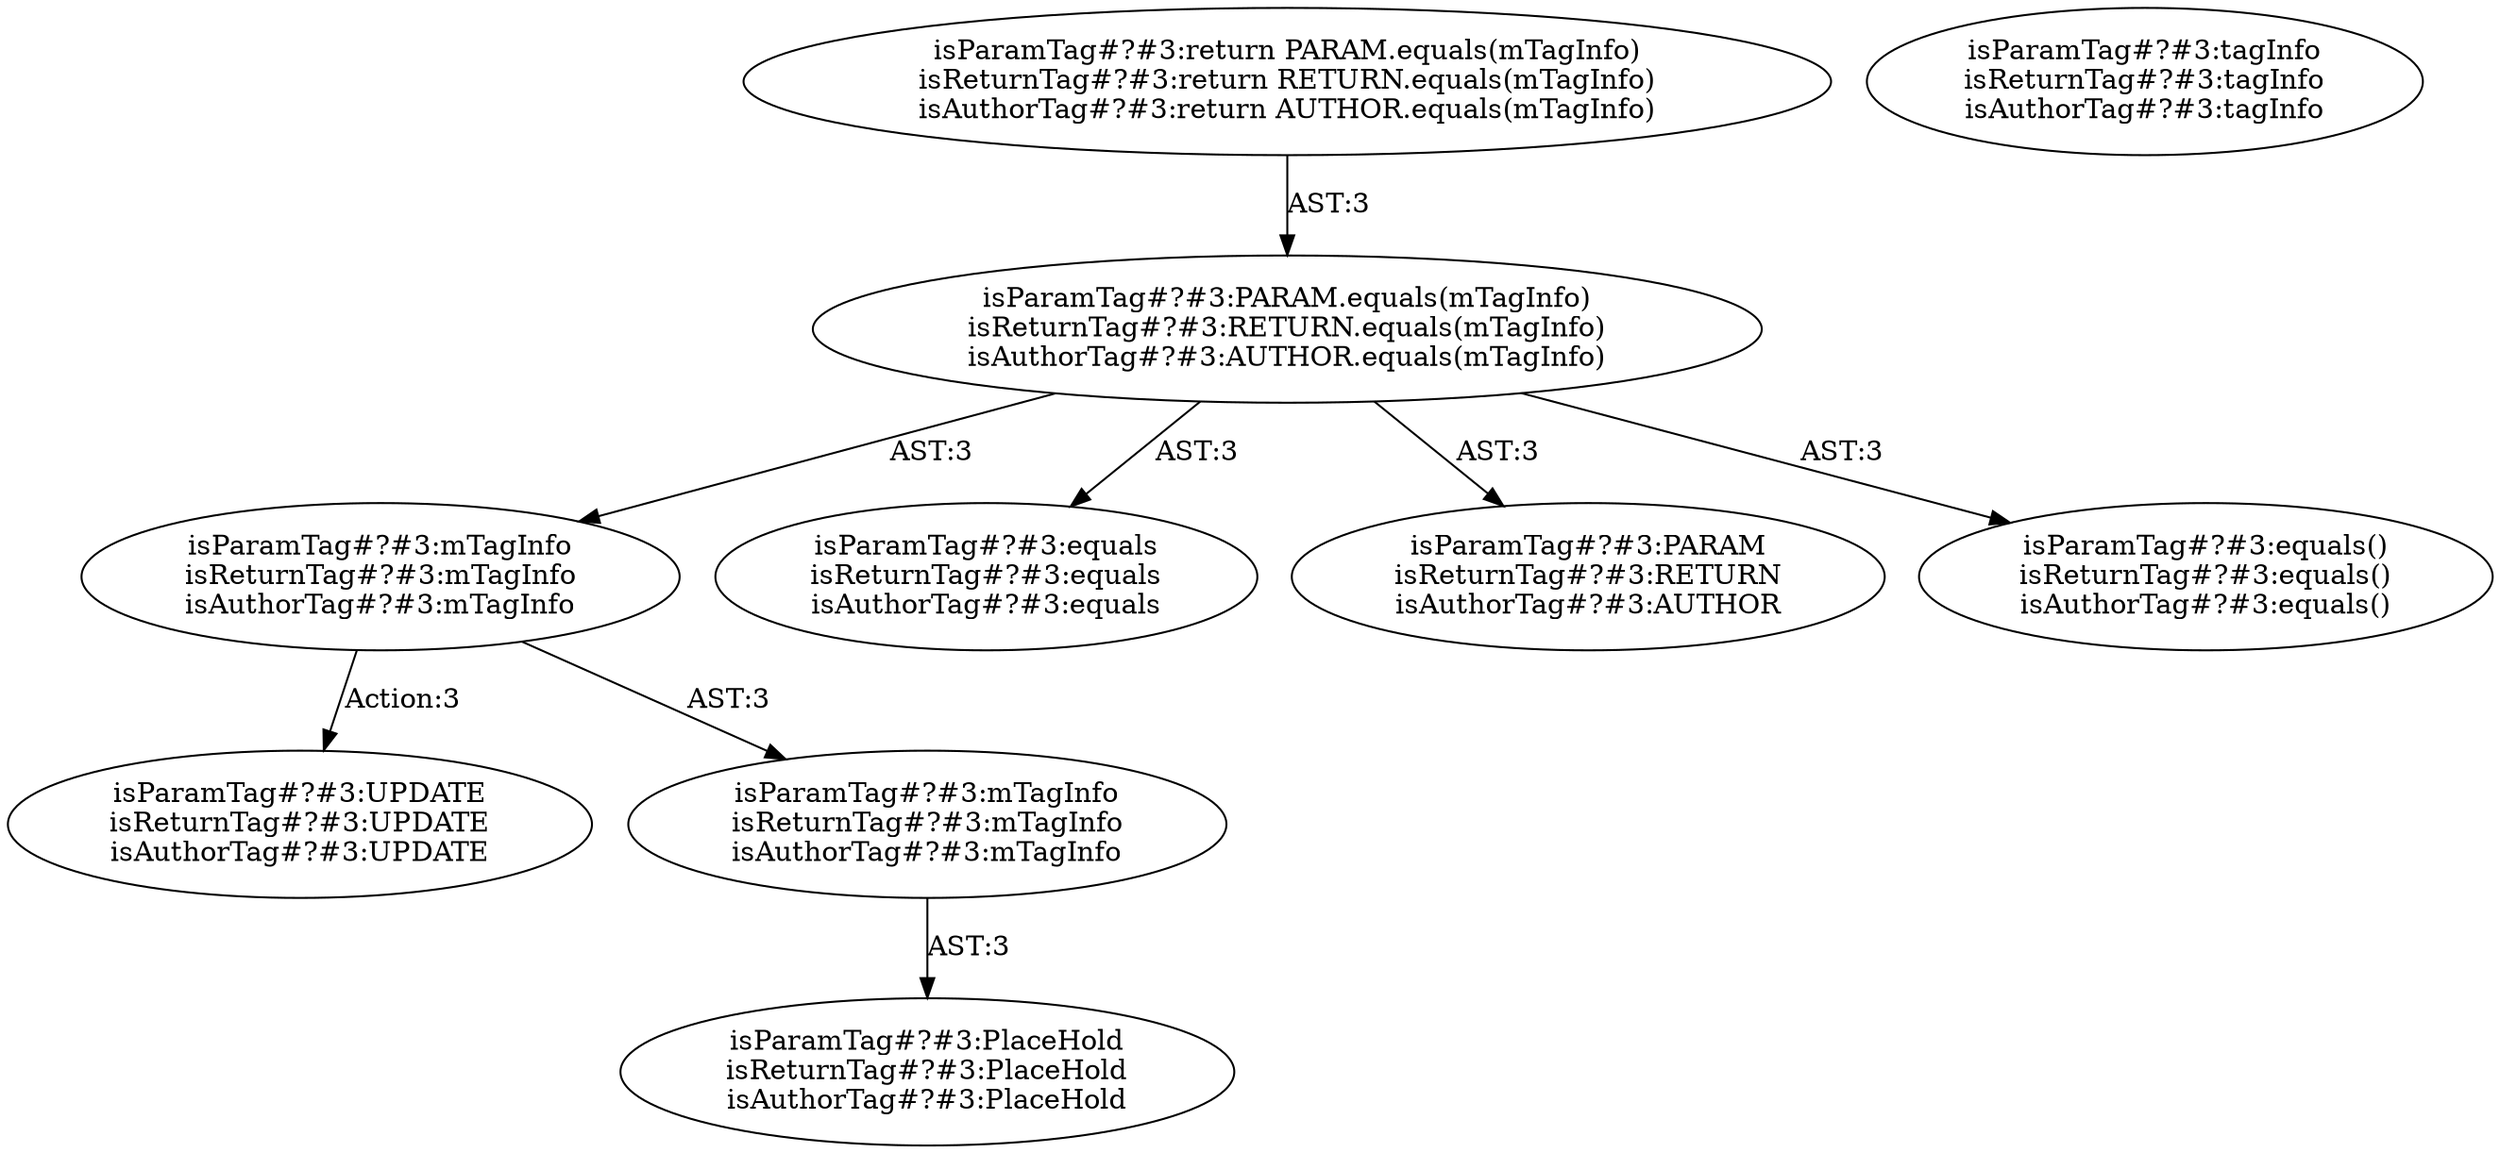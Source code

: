 digraph "Pattern" {
0 [label="isParamTag#?#3:UPDATE
isReturnTag#?#3:UPDATE
isAuthorTag#?#3:UPDATE" shape=ellipse]
1 [label="isParamTag#?#3:mTagInfo
isReturnTag#?#3:mTagInfo
isAuthorTag#?#3:mTagInfo" shape=ellipse]
2 [label="isParamTag#?#3:PARAM.equals(mTagInfo)
isReturnTag#?#3:RETURN.equals(mTagInfo)
isAuthorTag#?#3:AUTHOR.equals(mTagInfo)" shape=ellipse]
3 [label="isParamTag#?#3:return PARAM.equals(mTagInfo)
isReturnTag#?#3:return RETURN.equals(mTagInfo)
isAuthorTag#?#3:return AUTHOR.equals(mTagInfo)" shape=ellipse]
4 [label="isParamTag#?#3:equals
isReturnTag#?#3:equals
isAuthorTag#?#3:equals" shape=ellipse]
5 [label="isParamTag#?#3:PARAM
isReturnTag#?#3:RETURN
isAuthorTag#?#3:AUTHOR" shape=ellipse]
6 [label="isParamTag#?#3:equals()
isReturnTag#?#3:equals()
isAuthorTag#?#3:equals()" shape=ellipse]
7 [label="isParamTag#?#3:mTagInfo
isReturnTag#?#3:mTagInfo
isAuthorTag#?#3:mTagInfo" shape=ellipse]
8 [label="isParamTag#?#3:PlaceHold
isReturnTag#?#3:PlaceHold
isAuthorTag#?#3:PlaceHold" shape=ellipse]
9 [label="isParamTag#?#3:tagInfo
isReturnTag#?#3:tagInfo
isAuthorTag#?#3:tagInfo" shape=ellipse]
1 -> 0 [label="Action:3"];
1 -> 7 [label="AST:3"];
2 -> 1 [label="AST:3"];
2 -> 4 [label="AST:3"];
2 -> 5 [label="AST:3"];
2 -> 6 [label="AST:3"];
3 -> 2 [label="AST:3"];
7 -> 8 [label="AST:3"];
}